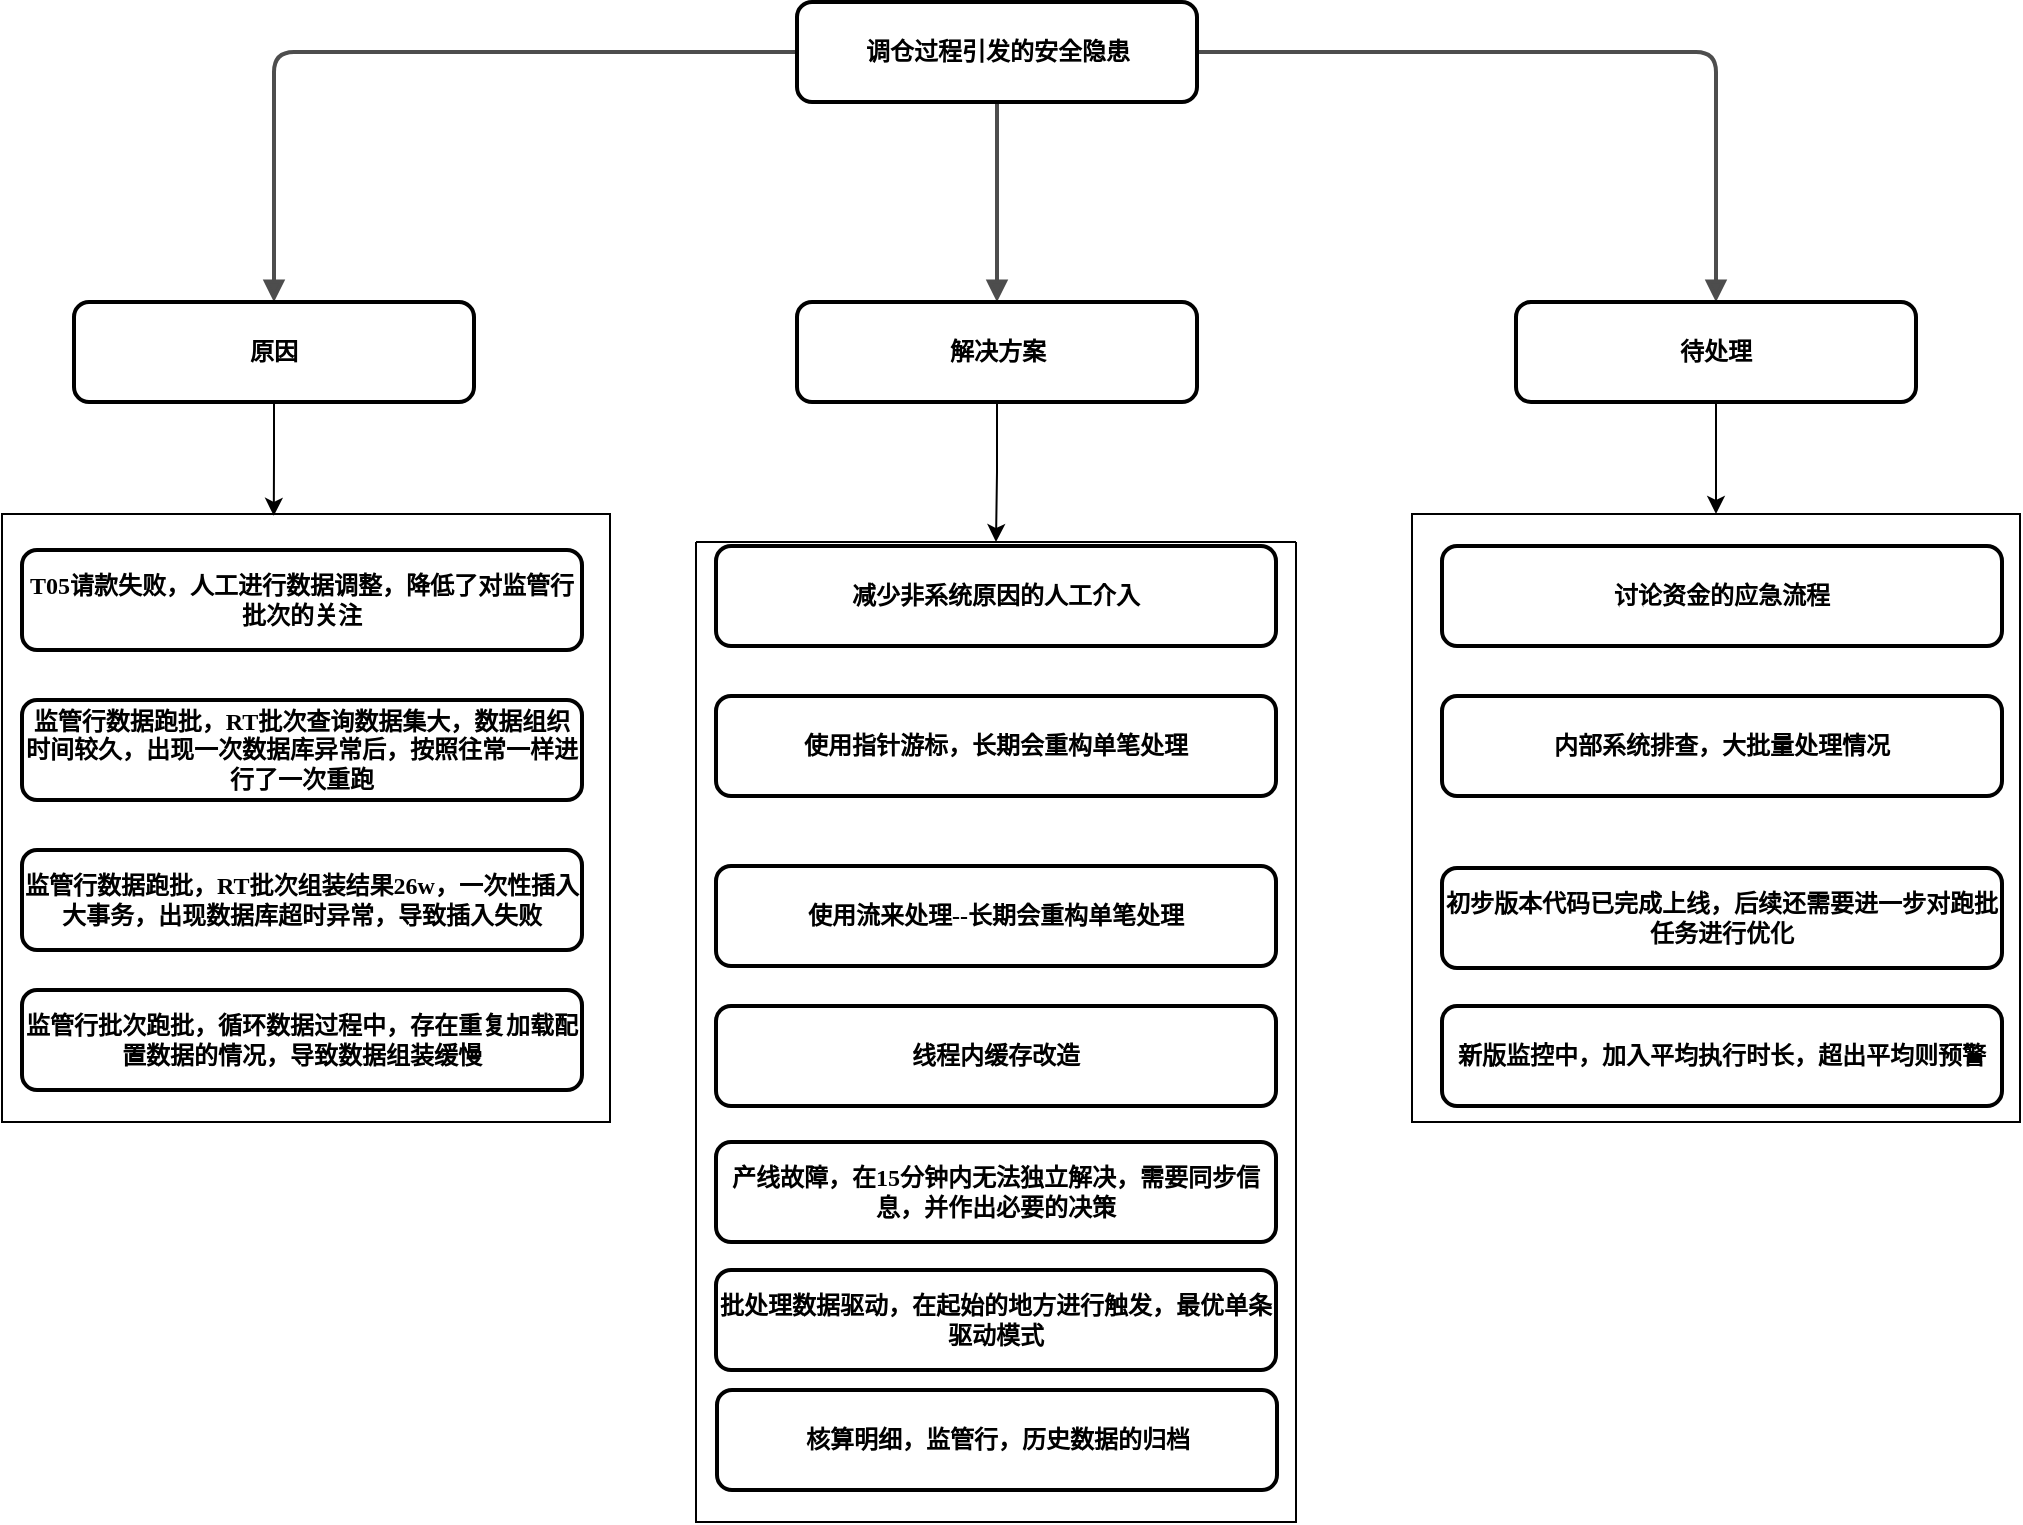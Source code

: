 <mxfile version="21.7.0" type="github">
  <diagram name="Page-1" id="19d8dcba-68ad-dc05-1034-9cf7b2a963f6">
    <mxGraphModel dx="2954" dy="1118" grid="1" gridSize="10" guides="1" tooltips="1" connect="1" arrows="1" fold="1" page="1" pageScale="1" pageWidth="1100" pageHeight="850" background="none" math="0" shadow="0">
      <root>
        <mxCell id="0" />
        <mxCell id="1" parent="0" />
        <mxCell id="ZyIgHBozYoVM3mytsBDg-16" value="" style="whiteSpace=wrap;html=1;aspect=fixed;" vertex="1" parent="1">
          <mxGeometry x="1195" y="316" width="304" height="304" as="geometry" />
        </mxCell>
        <mxCell id="ZyIgHBozYoVM3mytsBDg-14" value="" style="whiteSpace=wrap;html=1;aspect=fixed;" vertex="1" parent="1">
          <mxGeometry x="490" y="316" width="304" height="304" as="geometry" />
        </mxCell>
        <mxCell id="218ae93e1282097f-42" value="" style="edgeStyle=orthogonalEdgeStyle;rounded=1;html=1;labelBackgroundColor=none;endArrow=block;endFill=1;strokeColor=#4D4D4D;strokeWidth=2;fontFamily=Verdana;fontSize=12;fontStyle=1" parent="1" source="6257edae8c83ed4a-1" target="6257edae8c83ed4a-12" edge="1">
          <mxGeometry relative="1" as="geometry" />
        </mxCell>
        <mxCell id="218ae93e1282097f-43" value="" style="edgeStyle=orthogonalEdgeStyle;rounded=1;html=1;labelBackgroundColor=none;endArrow=block;endFill=1;strokeColor=#4D4D4D;strokeWidth=2;fontFamily=Verdana;fontSize=12;fontStyle=1" parent="1" source="6257edae8c83ed4a-1" target="6257edae8c83ed4a-9" edge="1">
          <mxGeometry relative="1" as="geometry" />
        </mxCell>
        <mxCell id="218ae93e1282097f-44" value="" style="edgeStyle=orthogonalEdgeStyle;rounded=1;html=1;labelBackgroundColor=none;endArrow=block;endFill=1;strokeColor=#4D4D4D;strokeWidth=2;fontFamily=Verdana;fontSize=12;fontStyle=1" parent="1" source="6257edae8c83ed4a-1" target="218ae93e1282097f-2" edge="1">
          <mxGeometry relative="1" as="geometry" />
        </mxCell>
        <mxCell id="218ae93e1282097f-8" value="T05请款失败，人工进行数据调整，降低了对监管行批次的关注" style="whiteSpace=wrap;html=1;rounded=1;shadow=0;comic=0;strokeWidth=2;fontFamily=Verdana;align=center;fontSize=12;fontStyle=1" parent="1" vertex="1">
          <mxGeometry x="500" y="334" width="280" height="50" as="geometry" />
        </mxCell>
        <mxCell id="ZyIgHBozYoVM3mytsBDg-17" style="edgeStyle=orthogonalEdgeStyle;rounded=0;orthogonalLoop=1;jettySize=auto;html=1;exitX=0.5;exitY=1;exitDx=0;exitDy=0;entryX=0.447;entryY=0.003;entryDx=0;entryDy=0;entryPerimeter=0;" edge="1" parent="1" source="6257edae8c83ed4a-9" target="ZyIgHBozYoVM3mytsBDg-14">
          <mxGeometry relative="1" as="geometry" />
        </mxCell>
        <mxCell id="6257edae8c83ed4a-9" value="原因" style="whiteSpace=wrap;html=1;rounded=1;shadow=0;comic=0;strokeWidth=2;fontFamily=Verdana;align=center;fontSize=12;fontStyle=1" parent="1" vertex="1">
          <mxGeometry x="526" y="210" width="200" height="50" as="geometry" />
        </mxCell>
        <mxCell id="6257edae8c83ed4a-21" value="监管行数据跑批，RT批次查询数据集大，数据组织时间较久，出现一次数据库异常后，按照往常一样进行了一次重跑" style="whiteSpace=wrap;html=1;rounded=1;shadow=0;comic=0;strokeWidth=2;fontFamily=Verdana;align=center;fontSize=12;fontStyle=1" parent="1" vertex="1">
          <mxGeometry x="500" y="409" width="280" height="50" as="geometry" />
        </mxCell>
        <mxCell id="ZyIgHBozYoVM3mytsBDg-19" style="edgeStyle=orthogonalEdgeStyle;rounded=0;orthogonalLoop=1;jettySize=auto;html=1;exitX=0.5;exitY=1;exitDx=0;exitDy=0;entryX=0.5;entryY=0;entryDx=0;entryDy=0;" edge="1" parent="1" source="6257edae8c83ed4a-12" target="ZyIgHBozYoVM3mytsBDg-24">
          <mxGeometry relative="1" as="geometry">
            <mxPoint x="1035.062" y="317.182" as="targetPoint" />
          </mxGeometry>
        </mxCell>
        <mxCell id="6257edae8c83ed4a-12" value="解决方案" style="whiteSpace=wrap;html=1;rounded=1;shadow=0;comic=0;strokeWidth=2;fontFamily=Verdana;align=center;fontSize=12;fontStyle=1" parent="1" vertex="1">
          <mxGeometry x="887.5" y="210" width="200" height="50" as="geometry" />
        </mxCell>
        <mxCell id="6257edae8c83ed4a-1" value="调仓过程引发的安全隐患" style="whiteSpace=wrap;html=1;rounded=1;shadow=0;comic=0;strokeWidth=2;fontFamily=Verdana;align=center;fontSize=12;fontStyle=1" parent="1" vertex="1">
          <mxGeometry x="887.5" y="60" width="200" height="50" as="geometry" />
        </mxCell>
        <mxCell id="ZyIgHBozYoVM3mytsBDg-20" style="edgeStyle=orthogonalEdgeStyle;rounded=0;orthogonalLoop=1;jettySize=auto;html=1;exitX=0.5;exitY=1;exitDx=0;exitDy=0;entryX=0.5;entryY=0;entryDx=0;entryDy=0;" edge="1" parent="1" source="218ae93e1282097f-2" target="ZyIgHBozYoVM3mytsBDg-16">
          <mxGeometry relative="1" as="geometry" />
        </mxCell>
        <mxCell id="218ae93e1282097f-2" value="待处理" style="whiteSpace=wrap;html=1;rounded=1;shadow=0;comic=0;strokeWidth=2;fontFamily=Verdana;align=center;fontSize=12;fontStyle=1" parent="1" vertex="1">
          <mxGeometry x="1247" y="210" width="200" height="50" as="geometry" />
        </mxCell>
        <mxCell id="6257edae8c83ed4a-24" value="讨论资金的应急流程" style="whiteSpace=wrap;html=1;rounded=1;shadow=0;comic=0;strokeWidth=2;fontFamily=Verdana;align=center;fontSize=12;fontStyle=1" parent="1" vertex="1">
          <mxGeometry x="1210" y="332" width="280" height="50" as="geometry" />
        </mxCell>
        <mxCell id="ZyIgHBozYoVM3mytsBDg-1" value="监管行数据跑批，RT批次组装结果26w，一次性插入大事务，出现数据库超时异常，导致插入失败" style="whiteSpace=wrap;html=1;rounded=1;shadow=0;comic=0;strokeWidth=2;fontFamily=Verdana;align=center;fontSize=12;fontStyle=1" vertex="1" parent="1">
          <mxGeometry x="500" y="484" width="280" height="50" as="geometry" />
        </mxCell>
        <mxCell id="ZyIgHBozYoVM3mytsBDg-5" value="减少非系统原因的人工介入" style="whiteSpace=wrap;html=1;rounded=1;shadow=0;comic=0;strokeWidth=2;fontFamily=Verdana;align=center;fontSize=12;fontStyle=1" vertex="1" parent="1">
          <mxGeometry x="847" y="332" width="280" height="50" as="geometry" />
        </mxCell>
        <mxCell id="ZyIgHBozYoVM3mytsBDg-6" value="使用指针游标，长期会重构单笔处理" style="whiteSpace=wrap;html=1;rounded=1;shadow=0;comic=0;strokeWidth=2;fontFamily=Verdana;align=center;fontSize=12;fontStyle=1" vertex="1" parent="1">
          <mxGeometry x="847" y="407" width="280" height="50" as="geometry" />
        </mxCell>
        <mxCell id="ZyIgHBozYoVM3mytsBDg-7" value="使用流来处理--长期会重构单笔处理" style="whiteSpace=wrap;html=1;rounded=1;shadow=0;comic=0;strokeWidth=2;fontFamily=Verdana;align=center;fontSize=12;fontStyle=1" vertex="1" parent="1">
          <mxGeometry x="847" y="492" width="280" height="50" as="geometry" />
        </mxCell>
        <mxCell id="ZyIgHBozYoVM3mytsBDg-8" value="内部系统排查，大批量处理情况" style="whiteSpace=wrap;html=1;rounded=1;shadow=0;comic=0;strokeWidth=2;fontFamily=Verdana;align=center;fontSize=12;fontStyle=1" vertex="1" parent="1">
          <mxGeometry x="1210" y="407" width="280" height="50" as="geometry" />
        </mxCell>
        <mxCell id="ZyIgHBozYoVM3mytsBDg-10" value="初步版本代码已完成上线，后续还需要进一步对跑批任务进行优化" style="whiteSpace=wrap;html=1;rounded=1;shadow=0;comic=0;strokeWidth=2;fontFamily=Verdana;align=center;fontSize=12;fontStyle=1" vertex="1" parent="1">
          <mxGeometry x="1210" y="493" width="280" height="50" as="geometry" />
        </mxCell>
        <mxCell id="ZyIgHBozYoVM3mytsBDg-11" value="监管行批次跑批，循环数据过程中，存在重复加载配置数据的情况，导致数据组装缓慢" style="whiteSpace=wrap;html=1;rounded=1;shadow=0;comic=0;strokeWidth=2;fontFamily=Verdana;align=center;fontSize=12;fontStyle=1" vertex="1" parent="1">
          <mxGeometry x="500" y="554" width="280" height="50" as="geometry" />
        </mxCell>
        <mxCell id="ZyIgHBozYoVM3mytsBDg-12" value="线程内缓存改造" style="whiteSpace=wrap;html=1;rounded=1;shadow=0;comic=0;strokeWidth=2;fontFamily=Verdana;align=center;fontSize=12;fontStyle=1" vertex="1" parent="1">
          <mxGeometry x="847" y="562" width="280" height="50" as="geometry" />
        </mxCell>
        <mxCell id="ZyIgHBozYoVM3mytsBDg-21" value="新版监控中，加入平均执行时长，超出平均则预警" style="whiteSpace=wrap;html=1;rounded=1;shadow=0;comic=0;strokeWidth=2;fontFamily=Verdana;align=center;fontSize=12;fontStyle=1" vertex="1" parent="1">
          <mxGeometry x="1210" y="562" width="280" height="50" as="geometry" />
        </mxCell>
        <mxCell id="ZyIgHBozYoVM3mytsBDg-22" value="产线故障，在15分钟内无法独立解决，需要同步信息，并作出必要的决策" style="whiteSpace=wrap;html=1;rounded=1;shadow=0;comic=0;strokeWidth=2;fontFamily=Verdana;align=center;fontSize=12;fontStyle=1" vertex="1" parent="1">
          <mxGeometry x="847" y="630" width="280" height="50" as="geometry" />
        </mxCell>
        <mxCell id="ZyIgHBozYoVM3mytsBDg-24" value="" style="swimlane;startSize=0;" vertex="1" parent="1">
          <mxGeometry x="837" y="330" width="300" height="490" as="geometry" />
        </mxCell>
        <mxCell id="ZyIgHBozYoVM3mytsBDg-26" value="批处理数据驱动，在起始的地方进行触发，最优单条驱动模式" style="whiteSpace=wrap;html=1;rounded=1;shadow=0;comic=0;strokeWidth=2;fontFamily=Verdana;align=center;fontSize=12;fontStyle=1" vertex="1" parent="ZyIgHBozYoVM3mytsBDg-24">
          <mxGeometry x="10" y="364" width="280" height="50" as="geometry" />
        </mxCell>
        <mxCell id="ZyIgHBozYoVM3mytsBDg-27" value="核算明细，监管行，历史数据的归档" style="whiteSpace=wrap;html=1;rounded=1;shadow=0;comic=0;strokeWidth=2;fontFamily=Verdana;align=center;fontSize=12;fontStyle=1" vertex="1" parent="ZyIgHBozYoVM3mytsBDg-24">
          <mxGeometry x="10.5" y="424" width="280" height="50" as="geometry" />
        </mxCell>
      </root>
    </mxGraphModel>
  </diagram>
</mxfile>
